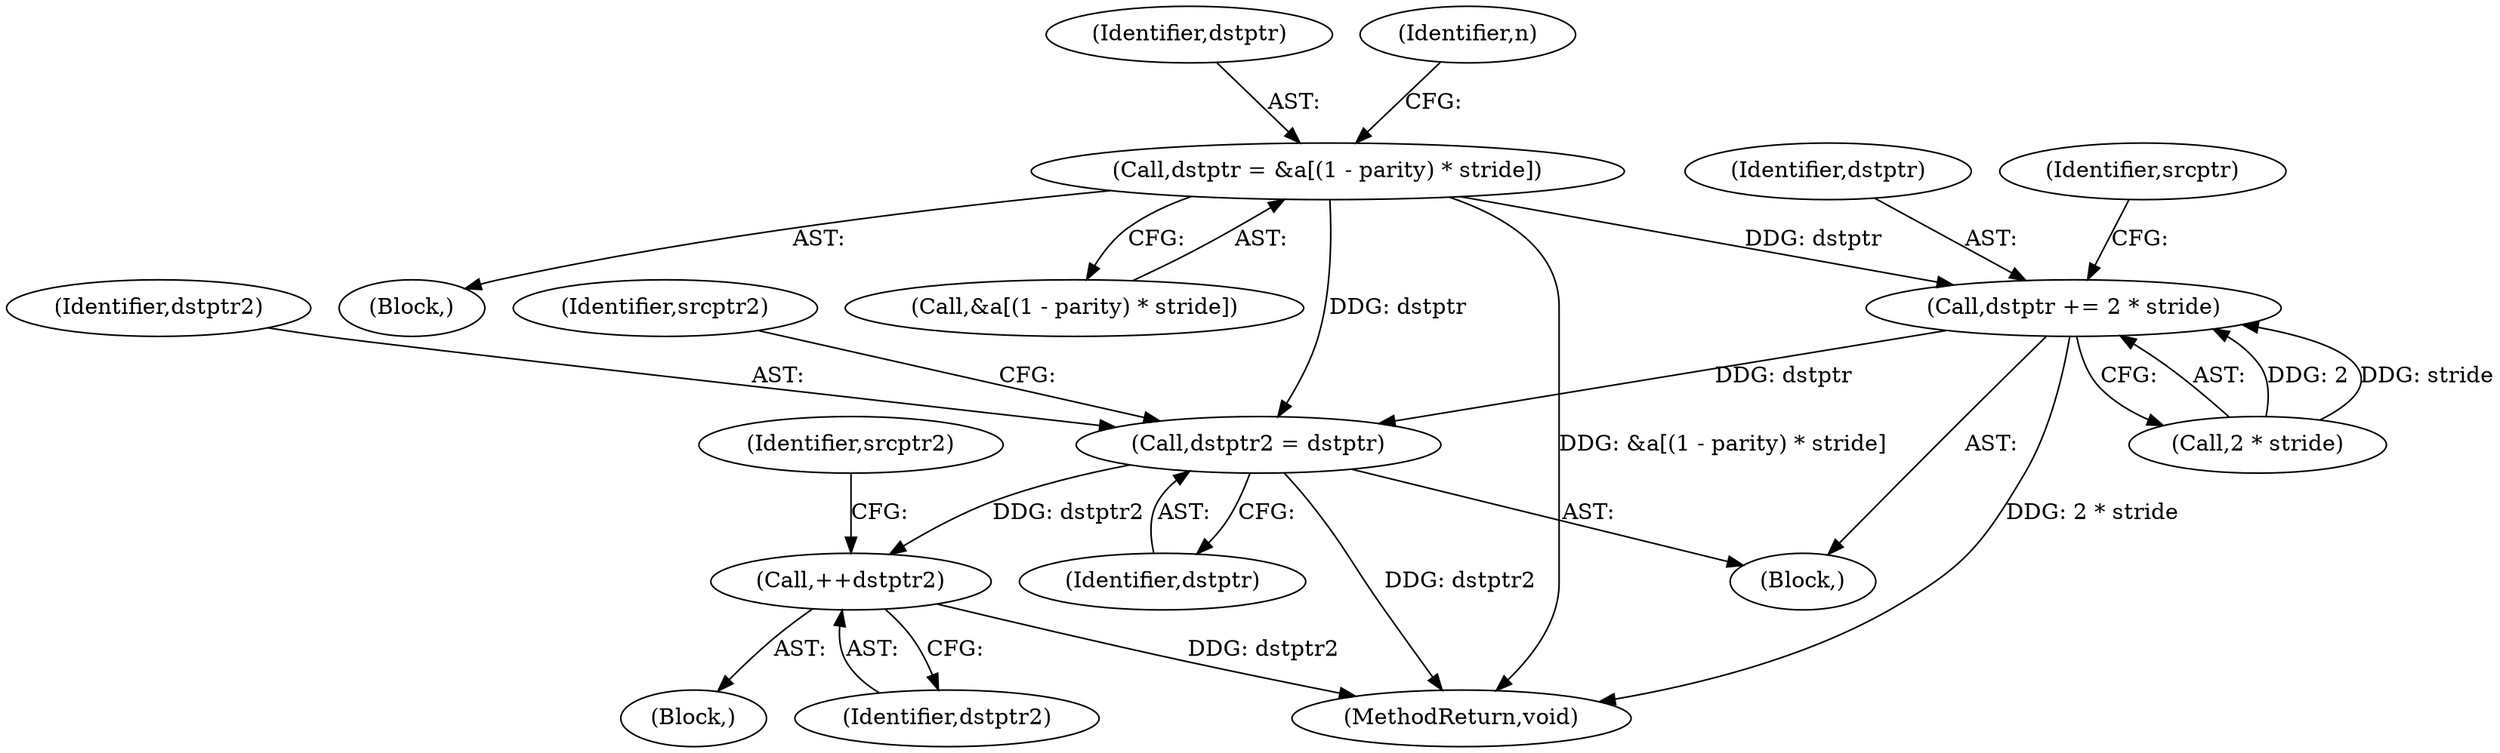 digraph "0_jasper_4a59cfaf9ab3d48fca4a15c0d2674bf7138e3d1a@array" {
"1000212" [label="(Call,dstptr = &a[(1 - parity) * stride])"];
"1000233" [label="(Call,dstptr2 = dstptr)"];
"1000254" [label="(Call,++dstptr2)"];
"1000258" [label="(Call,dstptr += 2 * stride)"];
"1000237" [label="(Identifier,srcptr2)"];
"1000233" [label="(Call,dstptr2 = dstptr)"];
"1000326" [label="(MethodReturn,void)"];
"1000111" [label="(Block,)"];
"1000213" [label="(Identifier,dstptr)"];
"1000248" [label="(Block,)"];
"1000260" [label="(Call,2 * stride)"];
"1000234" [label="(Identifier,dstptr2)"];
"1000255" [label="(Identifier,dstptr2)"];
"1000264" [label="(Identifier,srcptr)"];
"1000258" [label="(Call,dstptr += 2 * stride)"];
"1000259" [label="(Identifier,dstptr)"];
"1000235" [label="(Identifier,dstptr)"];
"1000257" [label="(Identifier,srcptr2)"];
"1000232" [label="(Block,)"];
"1000214" [label="(Call,&a[(1 - parity) * stride])"];
"1000212" [label="(Call,dstptr = &a[(1 - parity) * stride])"];
"1000223" [label="(Identifier,n)"];
"1000254" [label="(Call,++dstptr2)"];
"1000212" -> "1000111"  [label="AST: "];
"1000212" -> "1000214"  [label="CFG: "];
"1000213" -> "1000212"  [label="AST: "];
"1000214" -> "1000212"  [label="AST: "];
"1000223" -> "1000212"  [label="CFG: "];
"1000212" -> "1000326"  [label="DDG: &a[(1 - parity) * stride]"];
"1000212" -> "1000233"  [label="DDG: dstptr"];
"1000212" -> "1000258"  [label="DDG: dstptr"];
"1000233" -> "1000232"  [label="AST: "];
"1000233" -> "1000235"  [label="CFG: "];
"1000234" -> "1000233"  [label="AST: "];
"1000235" -> "1000233"  [label="AST: "];
"1000237" -> "1000233"  [label="CFG: "];
"1000233" -> "1000326"  [label="DDG: dstptr2"];
"1000258" -> "1000233"  [label="DDG: dstptr"];
"1000233" -> "1000254"  [label="DDG: dstptr2"];
"1000254" -> "1000248"  [label="AST: "];
"1000254" -> "1000255"  [label="CFG: "];
"1000255" -> "1000254"  [label="AST: "];
"1000257" -> "1000254"  [label="CFG: "];
"1000254" -> "1000326"  [label="DDG: dstptr2"];
"1000258" -> "1000232"  [label="AST: "];
"1000258" -> "1000260"  [label="CFG: "];
"1000259" -> "1000258"  [label="AST: "];
"1000260" -> "1000258"  [label="AST: "];
"1000264" -> "1000258"  [label="CFG: "];
"1000258" -> "1000326"  [label="DDG: 2 * stride"];
"1000260" -> "1000258"  [label="DDG: 2"];
"1000260" -> "1000258"  [label="DDG: stride"];
}
